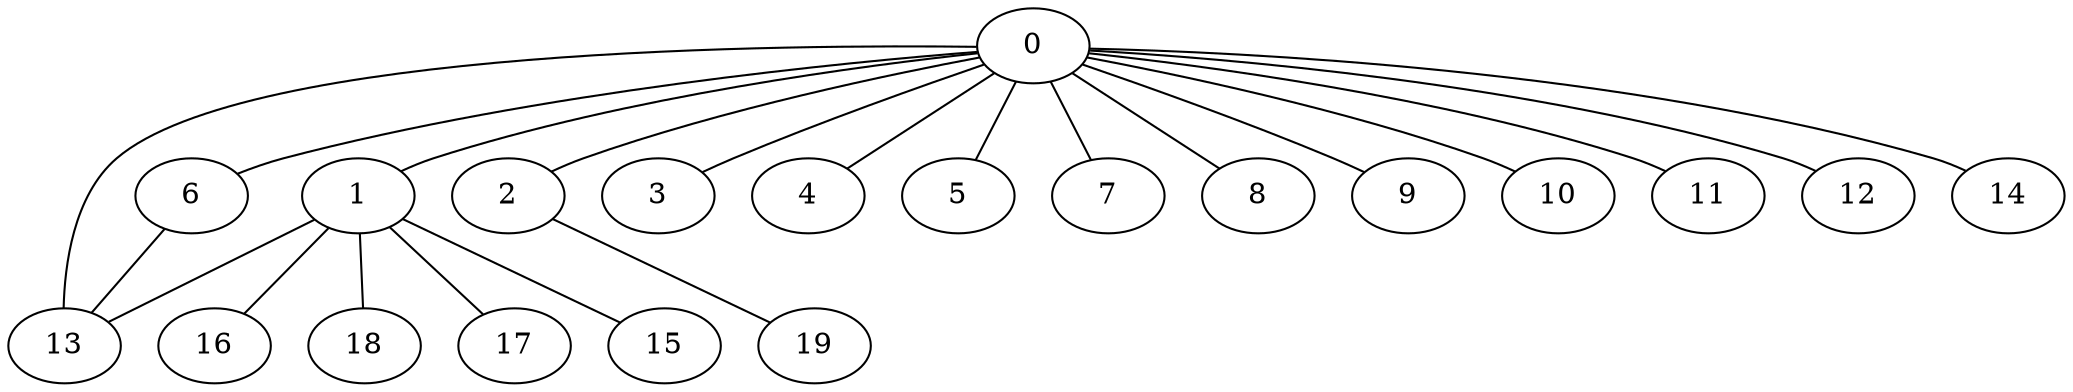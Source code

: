 
graph graphname {
    0 -- 1
0 -- 2
0 -- 3
0 -- 4
0 -- 5
0 -- 6
0 -- 7
0 -- 8
0 -- 9
0 -- 10
0 -- 11
0 -- 12
0 -- 13
0 -- 14
1 -- 16
1 -- 18
1 -- 17
1 -- 15
1 -- 13
2 -- 19
6 -- 13

}
